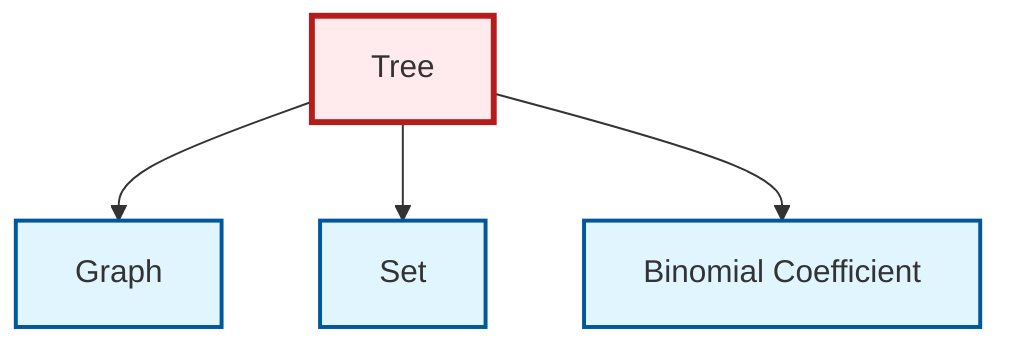 graph TD
    classDef definition fill:#e1f5fe,stroke:#01579b,stroke-width:2px
    classDef theorem fill:#f3e5f5,stroke:#4a148c,stroke-width:2px
    classDef axiom fill:#fff3e0,stroke:#e65100,stroke-width:2px
    classDef example fill:#e8f5e9,stroke:#1b5e20,stroke-width:2px
    classDef current fill:#ffebee,stroke:#b71c1c,stroke-width:3px
    def-graph["Graph"]:::definition
    def-set["Set"]:::definition
    def-tree["Tree"]:::definition
    def-binomial-coefficient["Binomial Coefficient"]:::definition
    def-tree --> def-graph
    def-tree --> def-set
    def-tree --> def-binomial-coefficient
    class def-tree current